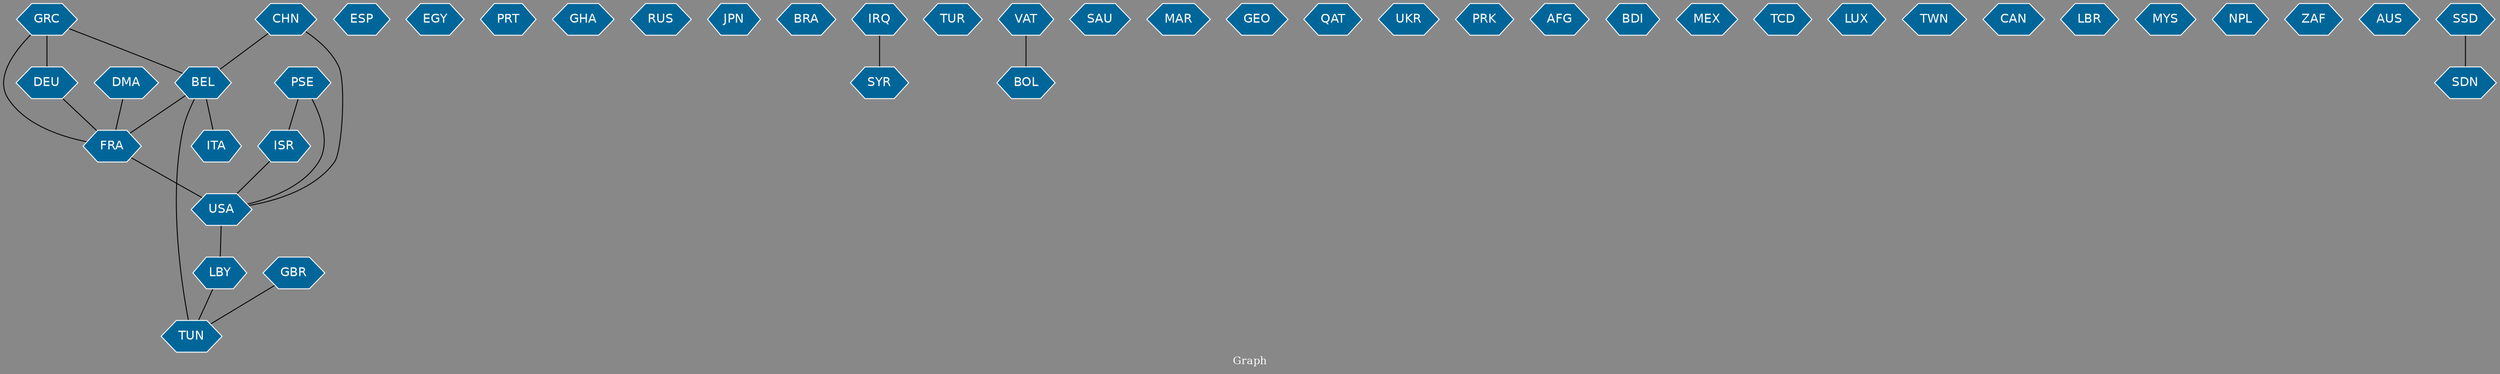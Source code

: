 // Countries together in item graph
graph {
	graph [bgcolor="#888888" fontcolor=white fontsize=12 label="Graph" outputorder=edgesfirst overlap=prism]
	node [color=white fillcolor="#006699" fontcolor=white fontname=Helvetica shape=hexagon style=filled]
	edge [arrowhead=open color=black fontcolor=white fontname=Courier fontsize=12]
		USA [label=USA]
		ITA [label=ITA]
		GRC [label=GRC]
		FRA [label=FRA]
		ESP [label=ESP]
		DMA [label=DMA]
		LBY [label=LBY]
		PSE [label=PSE]
		ISR [label=ISR]
		CHN [label=CHN]
		TUN [label=TUN]
		BEL [label=BEL]
		EGY [label=EGY]
		PRT [label=PRT]
		GHA [label=GHA]
		RUS [label=RUS]
		JPN [label=JPN]
		BRA [label=BRA]
		SYR [label=SYR]
		TUR [label=TUR]
		VAT [label=VAT]
		BOL [label=BOL]
		SAU [label=SAU]
		MAR [label=MAR]
		GEO [label=GEO]
		QAT [label=QAT]
		UKR [label=UKR]
		GBR [label=GBR]
		PRK [label=PRK]
		AFG [label=AFG]
		BDI [label=BDI]
		IRQ [label=IRQ]
		MEX [label=MEX]
		TCD [label=TCD]
		LUX [label=LUX]
		TWN [label=TWN]
		CAN [label=CAN]
		DEU [label=DEU]
		LBR [label=LBR]
		MYS [label=MYS]
		NPL [label=NPL]
		ZAF [label=ZAF]
		AUS [label=AUS]
		SSD [label=SSD]
		SDN [label=SDN]
			DMA -- FRA [weight=1]
			FRA -- USA [weight=4]
			DEU -- FRA [weight=1]
			USA -- LBY [weight=2]
			LBY -- TUN [weight=1]
			BEL -- ITA [weight=1]
			BEL -- TUN [weight=2]
			VAT -- BOL [weight=1]
			CHN -- BEL [weight=1]
			SSD -- SDN [weight=1]
			PSE -- USA [weight=1]
			BEL -- FRA [weight=1]
			IRQ -- SYR [weight=2]
			PSE -- ISR [weight=1]
			GRC -- BEL [weight=1]
			CHN -- USA [weight=1]
			ISR -- USA [weight=1]
			GRC -- DEU [weight=2]
			GRC -- FRA [weight=1]
			GBR -- TUN [weight=1]
}